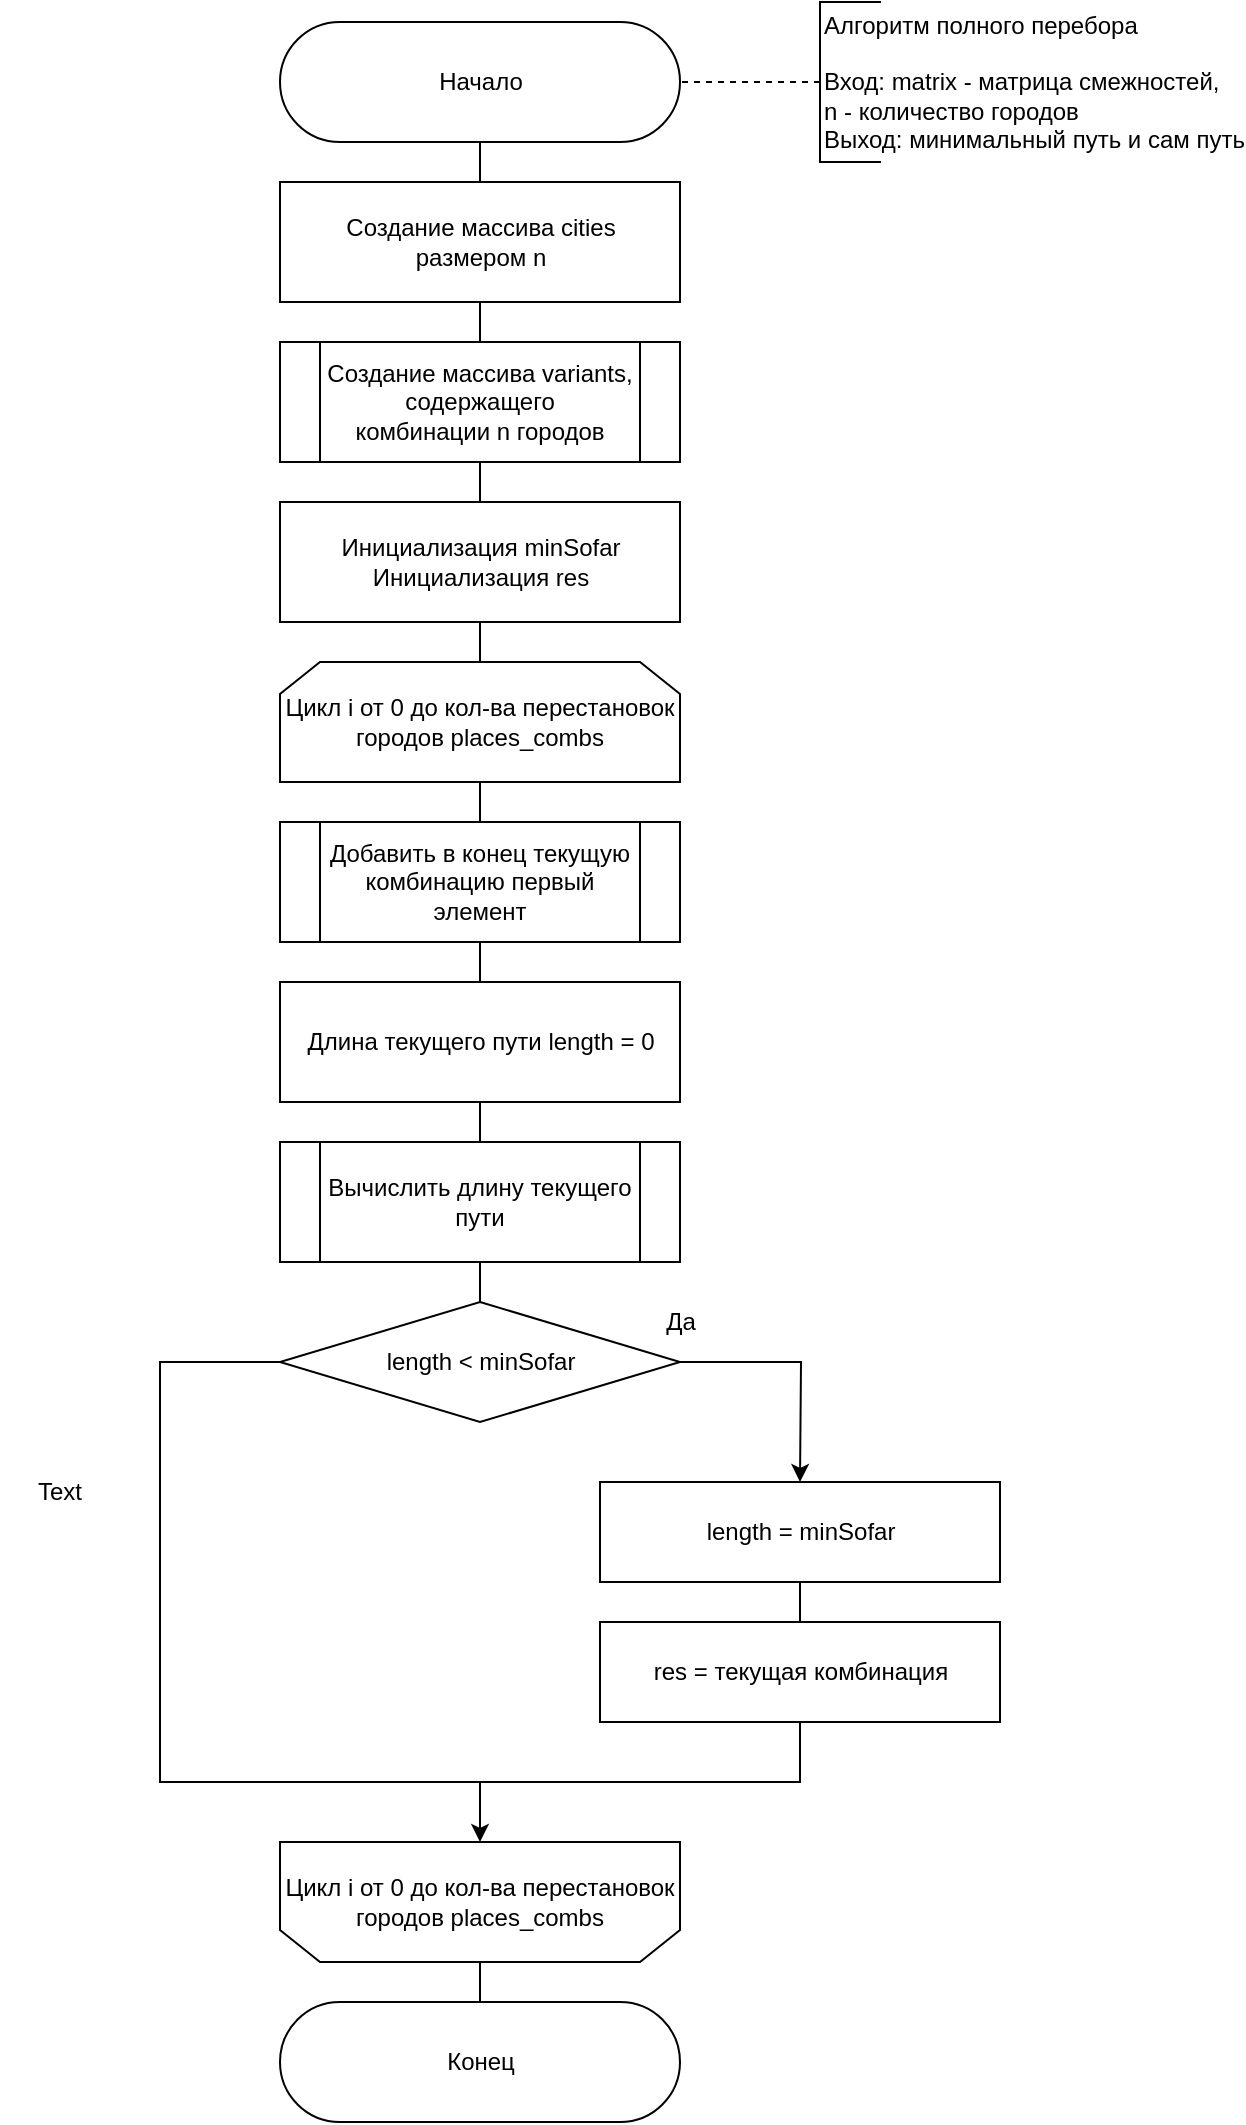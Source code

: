 <mxfile version="22.1.8" type="device" pages="2">
  <diagram name="bruteforce" id="dWVAhbw8Ktow--Sb1Syq">
    <mxGraphModel dx="1687" dy="929" grid="1" gridSize="10" guides="1" tooltips="1" connect="1" arrows="1" fold="1" page="1" pageScale="1" pageWidth="4681" pageHeight="3300" math="0" shadow="0">
      <root>
        <mxCell id="0" />
        <mxCell id="1" parent="0" />
        <mxCell id="keehLSgw95xtdEvzc8Qp-1" style="edgeStyle=none;html=1;exitX=0.5;exitY=0.5;exitDx=0;exitDy=30;exitPerimeter=0;entryX=0.5;entryY=0;entryDx=0;entryDy=0;endArrow=none;endFill=0;" parent="1" source="keehLSgw95xtdEvzc8Qp-2" target="keehLSgw95xtdEvzc8Qp-10" edge="1">
          <mxGeometry relative="1" as="geometry" />
        </mxCell>
        <mxCell id="keehLSgw95xtdEvzc8Qp-2" value="Начало" style="html=1;dashed=0;whitespace=wrap;shape=mxgraph.dfd.start" parent="1" vertex="1">
          <mxGeometry x="860" y="120" width="200" height="60" as="geometry" />
        </mxCell>
        <mxCell id="keehLSgw95xtdEvzc8Qp-3" value="" style="edgeStyle=orthogonalEdgeStyle;rounded=0;orthogonalLoop=1;jettySize=auto;html=1;endArrow=none;endFill=0;dashed=1;" parent="1" source="keehLSgw95xtdEvzc8Qp-4" target="keehLSgw95xtdEvzc8Qp-2" edge="1">
          <mxGeometry relative="1" as="geometry" />
        </mxCell>
        <mxCell id="keehLSgw95xtdEvzc8Qp-4" value="&lt;span style=&quot;font-family: &amp;quot;helvetica&amp;quot;&quot;&gt;Алгоритм полного перебора&lt;/span&gt;&lt;br style=&quot;font-family: &amp;quot;helvetica&amp;quot;&quot;&gt;&lt;br style=&quot;font-family: &amp;quot;helvetica&amp;quot;&quot;&gt;&lt;span style=&quot;font-family: &amp;quot;helvetica&amp;quot;&quot;&gt;Вход: matrix - матрица смежностей,&lt;br&gt;&lt;/span&gt;&lt;span style=&quot;background-color: initial; font-family: helvetica; text-align: center;&quot;&gt;n - количество городов&lt;/span&gt;&lt;span style=&quot;font-family: &amp;quot;helvetica&amp;quot;&quot;&gt;&lt;br&gt;&lt;/span&gt;&lt;span style=&quot;font-family: &amp;quot;helvetica&amp;quot;&quot;&gt;Выход: минимальный путь и сам путь&lt;/span&gt;" style="html=1;dashed=0;whitespace=wrap;shape=partialRectangle;right=0;align=left;" parent="1" vertex="1">
          <mxGeometry x="1130" y="110" width="30" height="80" as="geometry" />
        </mxCell>
        <mxCell id="keehLSgw95xtdEvzc8Qp-5" style="edgeStyle=none;html=1;exitX=0.5;exitY=1;exitDx=0;exitDy=0;entryX=0.5;entryY=0;entryDx=0;entryDy=0;endArrow=none;endFill=0;" parent="1" source="keehLSgw95xtdEvzc8Qp-6" target="keehLSgw95xtdEvzc8Qp-27" edge="1">
          <mxGeometry relative="1" as="geometry" />
        </mxCell>
        <mxCell id="keehLSgw95xtdEvzc8Qp-6" value="Цикл i от 0 до кол-ва перестановок городов places_combs" style="shape=loopLimit;whiteSpace=wrap;html=1;direction=east" parent="1" vertex="1">
          <mxGeometry x="860" y="440" width="200" height="60" as="geometry" />
        </mxCell>
        <mxCell id="keehLSgw95xtdEvzc8Qp-7" style="edgeStyle=orthogonalEdgeStyle;html=1;exitX=0.5;exitY=1;exitDx=0;exitDy=0;entryX=0.5;entryY=0;entryDx=0;entryDy=0;endArrow=none;endFill=0;rounded=0;" parent="1" source="keehLSgw95xtdEvzc8Qp-8" target="keehLSgw95xtdEvzc8Qp-22" edge="1">
          <mxGeometry relative="1" as="geometry" />
        </mxCell>
        <mxCell id="keehLSgw95xtdEvzc8Qp-8" value="Вычислить длину текущего&lt;br&gt;пути" style="shape=process;whiteSpace=wrap;html=1;backgroundOutline=1;" parent="1" vertex="1">
          <mxGeometry x="860" y="680" width="200" height="60" as="geometry" />
        </mxCell>
        <mxCell id="keehLSgw95xtdEvzc8Qp-9" style="edgeStyle=none;html=1;exitX=0.5;exitY=1;exitDx=0;exitDy=0;entryX=0.5;entryY=0;entryDx=0;entryDy=0;endArrow=none;endFill=0;" parent="1" source="keehLSgw95xtdEvzc8Qp-10" target="keehLSgw95xtdEvzc8Qp-15" edge="1">
          <mxGeometry relative="1" as="geometry" />
        </mxCell>
        <mxCell id="keehLSgw95xtdEvzc8Qp-10" value="Cоздание массива cities&lt;br&gt;размером n" style="html=1;dashed=0;whitespace=wrap;" parent="1" vertex="1">
          <mxGeometry x="860" y="200" width="200" height="60" as="geometry" />
        </mxCell>
        <mxCell id="keehLSgw95xtdEvzc8Qp-11" value="Цикл i от 0 до кол-ва перестановок городов places_combs" style="shape=loopLimit;whiteSpace=wrap;html=1;strokeWidth=1;direction=west;" parent="1" vertex="1">
          <mxGeometry x="860" y="1030" width="200" height="60" as="geometry" />
        </mxCell>
        <mxCell id="keehLSgw95xtdEvzc8Qp-12" style="edgeStyle=none;html=1;exitX=0.5;exitY=0;exitDx=0;exitDy=0;entryX=0.5;entryY=0.5;entryDx=0;entryDy=-30;entryPerimeter=0;endArrow=none;endFill=0;" parent="1" target="keehLSgw95xtdEvzc8Qp-13" edge="1">
          <mxGeometry relative="1" as="geometry">
            <mxPoint x="960" y="1090" as="sourcePoint" />
          </mxGeometry>
        </mxCell>
        <mxCell id="keehLSgw95xtdEvzc8Qp-13" value="Конец" style="html=1;dashed=0;whitespace=wrap;shape=mxgraph.dfd.start" parent="1" vertex="1">
          <mxGeometry x="860" y="1110" width="200" height="60" as="geometry" />
        </mxCell>
        <mxCell id="keehLSgw95xtdEvzc8Qp-14" style="edgeStyle=none;html=1;exitX=0.5;exitY=1;exitDx=0;exitDy=0;entryX=0.5;entryY=0;entryDx=0;entryDy=0;endArrow=none;endFill=0;" parent="1" source="keehLSgw95xtdEvzc8Qp-15" target="keehLSgw95xtdEvzc8Qp-17" edge="1">
          <mxGeometry relative="1" as="geometry" />
        </mxCell>
        <mxCell id="keehLSgw95xtdEvzc8Qp-15" value="Создание массива variants, содержащего&lt;br&gt;комбинации n городов" style="shape=process;whiteSpace=wrap;html=1;backgroundOutline=1;" parent="1" vertex="1">
          <mxGeometry x="860" y="280" width="200" height="60" as="geometry" />
        </mxCell>
        <mxCell id="keehLSgw95xtdEvzc8Qp-16" style="edgeStyle=none;html=1;exitX=0.5;exitY=1;exitDx=0;exitDy=0;endArrow=none;endFill=0;entryX=0.5;entryY=0;entryDx=0;entryDy=0;" parent="1" source="keehLSgw95xtdEvzc8Qp-17" target="keehLSgw95xtdEvzc8Qp-6" edge="1">
          <mxGeometry relative="1" as="geometry">
            <mxPoint x="960" y="430" as="targetPoint" />
          </mxGeometry>
        </mxCell>
        <mxCell id="keehLSgw95xtdEvzc8Qp-17" value="Инициализация minSofar&lt;br&gt;Инициализация res" style="html=1;dashed=0;whitespace=wrap;" parent="1" vertex="1">
          <mxGeometry x="860" y="360" width="200" height="60" as="geometry" />
        </mxCell>
        <mxCell id="keehLSgw95xtdEvzc8Qp-18" style="edgeStyle=none;html=1;exitX=0.5;exitY=1;exitDx=0;exitDy=0;entryX=0.5;entryY=0;entryDx=0;entryDy=0;endArrow=none;endFill=0;" parent="1" source="keehLSgw95xtdEvzc8Qp-19" target="keehLSgw95xtdEvzc8Qp-8" edge="1">
          <mxGeometry relative="1" as="geometry" />
        </mxCell>
        <mxCell id="keehLSgw95xtdEvzc8Qp-19" value="Длина текущего пути length = 0" style="html=1;dashed=0;whitespace=wrap;" parent="1" vertex="1">
          <mxGeometry x="860" y="600" width="200" height="60" as="geometry" />
        </mxCell>
        <mxCell id="keehLSgw95xtdEvzc8Qp-20" style="edgeStyle=orthogonalEdgeStyle;rounded=0;orthogonalLoop=1;jettySize=auto;html=1;exitX=1;exitY=0.5;exitDx=0;exitDy=0;endArrow=classic;endFill=1;" parent="1" source="keehLSgw95xtdEvzc8Qp-22" edge="1">
          <mxGeometry relative="1" as="geometry">
            <mxPoint x="1120" y="850" as="targetPoint" />
          </mxGeometry>
        </mxCell>
        <mxCell id="keehLSgw95xtdEvzc8Qp-21" style="edgeStyle=orthogonalEdgeStyle;html=1;exitX=0;exitY=0.5;exitDx=0;exitDy=0;endArrow=none;endFill=0;rounded=0;" parent="1" source="keehLSgw95xtdEvzc8Qp-22" edge="1">
          <mxGeometry relative="1" as="geometry">
            <mxPoint x="960" y="1000" as="targetPoint" />
            <Array as="points">
              <mxPoint x="800" y="790" />
              <mxPoint x="800" y="1000" />
              <mxPoint x="960" y="1000" />
            </Array>
            <mxPoint x="860" y="825" as="sourcePoint" />
          </mxGeometry>
        </mxCell>
        <mxCell id="keehLSgw95xtdEvzc8Qp-22" value="length &amp;lt; minSofar" style="shape=rhombus;html=1;dashed=0;whitespace=wrap;perimeter=rhombusPerimeter;" parent="1" vertex="1">
          <mxGeometry x="860" y="760" width="200" height="60" as="geometry" />
        </mxCell>
        <mxCell id="keehLSgw95xtdEvzc8Qp-23" value="Да" style="text;html=1;align=center;verticalAlign=middle;resizable=0;points=[];autosize=1;strokeColor=none;" parent="1" vertex="1">
          <mxGeometry x="1045" y="760" width="30" height="20" as="geometry" />
        </mxCell>
        <mxCell id="keehLSgw95xtdEvzc8Qp-25" value="length = minSofar" style="html=1;dashed=0;whitespace=wrap;" parent="1" vertex="1">
          <mxGeometry x="1020" y="850" width="200" height="50" as="geometry" />
        </mxCell>
        <mxCell id="keehLSgw95xtdEvzc8Qp-26" style="edgeStyle=none;html=1;exitX=0.5;exitY=1;exitDx=0;exitDy=0;entryX=0.5;entryY=0;entryDx=0;entryDy=0;endArrow=none;endFill=0;" parent="1" source="keehLSgw95xtdEvzc8Qp-27" target="keehLSgw95xtdEvzc8Qp-19" edge="1">
          <mxGeometry relative="1" as="geometry" />
        </mxCell>
        <mxCell id="keehLSgw95xtdEvzc8Qp-27" value="Добавить в конец текущую комбинацию первый элемент" style="shape=process;whiteSpace=wrap;html=1;backgroundOutline=1;" parent="1" vertex="1">
          <mxGeometry x="860" y="520" width="200" height="60" as="geometry" />
        </mxCell>
        <mxCell id="N7OEiD7nhvgZ5zOxsran-1" value="Text" style="text;html=1;strokeColor=none;fillColor=none;align=center;verticalAlign=middle;whiteSpace=wrap;rounded=0;" parent="1" vertex="1">
          <mxGeometry x="720" y="840" width="60" height="30" as="geometry" />
        </mxCell>
        <mxCell id="a2yfh1Q7YHuIKQ1KAEsy-4" style="edgeStyle=orthogonalEdgeStyle;rounded=0;orthogonalLoop=1;jettySize=auto;html=1;entryX=0.5;entryY=1;entryDx=0;entryDy=0;" edge="1" parent="1" source="a2yfh1Q7YHuIKQ1KAEsy-1" target="keehLSgw95xtdEvzc8Qp-11">
          <mxGeometry relative="1" as="geometry" />
        </mxCell>
        <mxCell id="a2yfh1Q7YHuIKQ1KAEsy-1" value="res = текущая комбинация" style="html=1;dashed=0;whitespace=wrap;" vertex="1" parent="1">
          <mxGeometry x="1020" y="920" width="200" height="50" as="geometry" />
        </mxCell>
        <mxCell id="a2yfh1Q7YHuIKQ1KAEsy-2" style="edgeStyle=none;html=1;entryX=0.5;entryY=0;entryDx=0;entryDy=0;endArrow=none;endFill=0;exitX=0.5;exitY=1;exitDx=0;exitDy=0;" edge="1" parent="1" source="keehLSgw95xtdEvzc8Qp-25" target="a2yfh1Q7YHuIKQ1KAEsy-1">
          <mxGeometry relative="1" as="geometry">
            <mxPoint x="970" y="670" as="sourcePoint" />
            <mxPoint x="970" y="690" as="targetPoint" />
          </mxGeometry>
        </mxCell>
      </root>
    </mxGraphModel>
  </diagram>
  <diagram id="Jv8GEi8svxbkKcqp9ki6" name="ant_algo">
    <mxGraphModel dx="989" dy="545" grid="1" gridSize="10" guides="1" tooltips="1" connect="1" arrows="1" fold="1" page="1" pageScale="1" pageWidth="4681" pageHeight="3300" math="0" shadow="0">
      <root>
        <mxCell id="0" />
        <mxCell id="1" parent="0" />
        <mxCell id="iFcpI_tYFPUfzuzNv4p5-1" style="edgeStyle=none;html=1;exitX=0.5;exitY=0.5;exitDx=0;exitDy=30;exitPerimeter=0;entryX=0.5;entryY=0;entryDx=0;entryDy=0;endArrow=none;endFill=0;" parent="1" source="iFcpI_tYFPUfzuzNv4p5-2" target="iFcpI_tYFPUfzuzNv4p5-6" edge="1">
          <mxGeometry relative="1" as="geometry" />
        </mxCell>
        <mxCell id="iFcpI_tYFPUfzuzNv4p5-2" value="Начало" style="html=1;dashed=0;whitespace=wrap;shape=mxgraph.dfd.start" parent="1" vertex="1">
          <mxGeometry x="860" y="120" width="200" height="60" as="geometry" />
        </mxCell>
        <mxCell id="iFcpI_tYFPUfzuzNv4p5-3" value="" style="edgeStyle=orthogonalEdgeStyle;rounded=0;orthogonalLoop=1;jettySize=auto;html=1;endArrow=none;endFill=0;dashed=1;" parent="1" source="iFcpI_tYFPUfzuzNv4p5-4" target="iFcpI_tYFPUfzuzNv4p5-2" edge="1">
          <mxGeometry relative="1" as="geometry" />
        </mxCell>
        <mxCell id="iFcpI_tYFPUfzuzNv4p5-4" value="Муравьиный алгоритм&lt;br&gt;&lt;br&gt;Вход: matrix - матрица смежностей&lt;br&gt;n - количество городов&lt;br&gt;коэф alpha, beta, evoparation_k, кол-во дней (days)&lt;br&gt;Выход: минимальный путь и сам путь" style="html=1;dashed=0;whitespace=wrap;shape=partialRectangle;right=0;align=left;" parent="1" vertex="1">
          <mxGeometry x="1130" y="105" width="30" height="90" as="geometry" />
        </mxCell>
        <mxCell id="iFcpI_tYFPUfzuzNv4p5-5" style="edgeStyle=none;html=1;exitX=0.5;exitY=1;exitDx=0;exitDy=0;entryX=0.5;entryY=0;entryDx=0;entryDy=0;endArrow=none;endFill=0;" parent="1" source="iFcpI_tYFPUfzuzNv4p5-6" edge="1">
          <mxGeometry relative="1" as="geometry">
            <mxPoint x="960" y="300" as="targetPoint" />
          </mxGeometry>
        </mxCell>
        <mxCell id="iFcpI_tYFPUfzuzNv4p5-6" value="Вычислить Q" style="shape=process;whiteSpace=wrap;html=1;backgroundOutline=1;" parent="1" vertex="1">
          <mxGeometry x="860" y="210" width="200" height="60" as="geometry" />
        </mxCell>
        <mxCell id="iFcpI_tYFPUfzuzNv4p5-9" style="edgeStyle=orthogonalEdgeStyle;html=1;exitX=0.5;exitY=1;exitDx=0;exitDy=0;entryX=0.5;entryY=0;entryDx=0;entryDy=0;endArrow=none;endFill=0;rounded=0;" parent="1" source="iFcpI_tYFPUfzuzNv4p5-10" target="iFcpI_tYFPUfzuzNv4p5-14" edge="1">
          <mxGeometry relative="1" as="geometry" />
        </mxCell>
        <mxCell id="iFcpI_tYFPUfzuzNv4p5-10" value="Инициализация minSofar&lt;br&gt;Инициализация res" style="html=1;dashed=0;whitespace=wrap;" parent="1" vertex="1">
          <mxGeometry x="860" y="300" width="200" height="60" as="geometry" />
        </mxCell>
        <mxCell id="iFcpI_tYFPUfzuzNv4p5-11" style="edgeStyle=orthogonalEdgeStyle;rounded=0;html=1;exitX=0.5;exitY=1;exitDx=0;exitDy=0;entryX=0.5;entryY=0;entryDx=0;entryDy=0;endArrow=none;endFill=0;" parent="1" source="iFcpI_tYFPUfzuzNv4p5-12" edge="1">
          <mxGeometry relative="1" as="geometry">
            <mxPoint x="960.0" y="570" as="targetPoint" />
          </mxGeometry>
        </mxCell>
        <mxCell id="iFcpI_tYFPUfzuzNv4p5-12" value="Вычислить матрицу видимости" style="shape=process;whiteSpace=wrap;html=1;backgroundOutline=1;" parent="1" vertex="1">
          <mxGeometry x="860" y="480" width="200" height="60" as="geometry" />
        </mxCell>
        <mxCell id="iFcpI_tYFPUfzuzNv4p5-13" style="edgeStyle=orthogonalEdgeStyle;rounded=0;html=1;exitX=0.5;exitY=1;exitDx=0;exitDy=0;entryX=0.5;entryY=0;entryDx=0;entryDy=0;endArrow=none;endFill=0;" parent="1" source="iFcpI_tYFPUfzuzNv4p5-14" target="iFcpI_tYFPUfzuzNv4p5-12" edge="1">
          <mxGeometry relative="1" as="geometry" />
        </mxCell>
        <mxCell id="iFcpI_tYFPUfzuzNv4p5-14" value="Вычислить матрицу феромонов" style="shape=process;whiteSpace=wrap;html=1;backgroundOutline=1;" parent="1" vertex="1">
          <mxGeometry x="860" y="390" width="200" height="60" as="geometry" />
        </mxCell>
        <mxCell id="iFcpI_tYFPUfzuzNv4p5-21" style="edgeStyle=orthogonalEdgeStyle;rounded=0;html=1;exitX=0.5;exitY=1;exitDx=0;exitDy=0;endArrow=none;endFill=0;" parent="1" source="iFcpI_tYFPUfzuzNv4p5-22" edge="1">
          <mxGeometry relative="1" as="geometry">
            <mxPoint x="960" y="660" as="targetPoint" />
          </mxGeometry>
        </mxCell>
        <mxCell id="iFcpI_tYFPUfzuzNv4p5-22" value="Цикл day от 0 до days" style="shape=loopLimit;whiteSpace=wrap;html=1;direction=east" parent="1" vertex="1">
          <mxGeometry x="860" y="570" width="200" height="60" as="geometry" />
        </mxCell>
        <mxCell id="iFcpI_tYFPUfzuzNv4p5-25" style="edgeStyle=orthogonalEdgeStyle;rounded=0;html=1;exitX=0.5;exitY=1;exitDx=0;exitDy=0;entryX=0.5;entryY=0;entryDx=0;entryDy=0;endArrow=none;endFill=0;" parent="1" source="iFcpI_tYFPUfzuzNv4p5-26" target="iFcpI_tYFPUfzuzNv4p5-28" edge="1">
          <mxGeometry relative="1" as="geometry" />
        </mxCell>
        <mxCell id="iFcpI_tYFPUfzuzNv4p5-26" value="Инициализация массив посещенных городов visited&amp;nbsp;&lt;br&gt;для каждого муравья" style="shape=process;whiteSpace=wrap;html=1;backgroundOutline=1;" parent="1" vertex="1">
          <mxGeometry x="860" y="660" width="200" height="60" as="geometry" />
        </mxCell>
        <mxCell id="iFcpI_tYFPUfzuzNv4p5-28" value="Цикл ant от 0 до n - 1" style="shape=loopLimit;whiteSpace=wrap;html=1;direction=east" parent="1" vertex="1">
          <mxGeometry x="860" y="750" width="200" height="60" as="geometry" />
        </mxCell>
        <mxCell id="iFcpI_tYFPUfzuzNv4p5-29" value="A" style="shape=ellipse;html=1;dashed=0;whitespace=wrap;aspect=fixed;perimeter=ellipsePerimeter;" parent="1" vertex="1">
          <mxGeometry x="935" y="1030" width="50" height="50" as="geometry" />
        </mxCell>
        <mxCell id="RKqT249eGkNqRkpZBRb--2" style="edgeStyle=orthogonalEdgeStyle;rounded=0;html=1;exitX=0.5;exitY=1;exitDx=0;exitDy=0;endArrow=none;endFill=0;" parent="1" source="RKqT249eGkNqRkpZBRb--3" edge="1">
          <mxGeometry relative="1" as="geometry">
            <mxPoint x="960" y="940" as="targetPoint" />
          </mxGeometry>
        </mxCell>
        <mxCell id="RKqT249eGkNqRkpZBRb--3" value="Цикл пока массив visited не заполнен&amp;nbsp;" style="shape=loopLimit;whiteSpace=wrap;html=1;direction=east" parent="1" vertex="1">
          <mxGeometry x="860" y="850" width="200" height="60" as="geometry" />
        </mxCell>
        <mxCell id="RKqT249eGkNqRkpZBRb--5" value="Массив вероятностей перехода из текущего города в непосещенный&lt;br&gt;pk" style="shape=process;whiteSpace=wrap;html=1;backgroundOutline=1;" parent="1" vertex="1">
          <mxGeometry x="860" y="940" width="200" height="60" as="geometry" />
        </mxCell>
        <mxCell id="RKqT249eGkNqRkpZBRb--8" style="edgeStyle=orthogonalEdgeStyle;rounded=0;html=1;exitX=0.5;exitY=1;exitDx=0;exitDy=0;entryX=0.5;entryY=0;entryDx=0;entryDy=0;endArrow=none;endFill=0;" parent="1" source="RKqT249eGkNqRkpZBRb--9" target="RKqT249eGkNqRkpZBRb--11" edge="1">
          <mxGeometry relative="1" as="geometry" />
        </mxCell>
        <mxCell id="RKqT249eGkNqRkpZBRb--9" value="nextCity =&amp;nbsp;&lt;span style=&quot;text-align: left&quot;&gt;getNextCity(pk)&lt;/span&gt;&amp;nbsp;" style="shape=process;whiteSpace=wrap;html=1;backgroundOutline=1;" parent="1" vertex="1">
          <mxGeometry x="1659.91" y="175" width="200" height="60" as="geometry" />
        </mxCell>
        <mxCell id="RKqT249eGkNqRkpZBRb--10" style="edgeStyle=orthogonalEdgeStyle;rounded=0;html=1;exitX=0.5;exitY=1;exitDx=0;exitDy=0;entryX=0.5;entryY=1;entryDx=0;entryDy=0;endArrow=none;endFill=0;" parent="1" source="RKqT249eGkNqRkpZBRb--11" target="RKqT249eGkNqRkpZBRb--13" edge="1">
          <mxGeometry relative="1" as="geometry" />
        </mxCell>
        <mxCell id="RKqT249eGkNqRkpZBRb--11" value="Добавить выбранный город&lt;br&gt;в массив visited&lt;br&gt;для текущего муравья" style="html=1;dashed=0;whitespace=wrap;" parent="1" vertex="1">
          <mxGeometry x="1659.91" y="265" width="200" height="60" as="geometry" />
        </mxCell>
        <mxCell id="RKqT249eGkNqRkpZBRb--12" style="edgeStyle=orthogonalEdgeStyle;rounded=0;html=1;exitX=0.5;exitY=0;exitDx=0;exitDy=0;entryX=0.5;entryY=0;entryDx=0;entryDy=0;endArrow=none;endFill=0;" parent="1" source="RKqT249eGkNqRkpZBRb--13" target="RKqT249eGkNqRkpZBRb--17" edge="1">
          <mxGeometry relative="1" as="geometry" />
        </mxCell>
        <mxCell id="RKqT249eGkNqRkpZBRb--13" value="Цикл пока массив visited не заполнен&amp;nbsp;" style="shape=loopLimit;whiteSpace=wrap;html=1;strokeWidth=1;direction=west;" parent="1" vertex="1">
          <mxGeometry x="1659.91" y="355" width="200" height="60" as="geometry" />
        </mxCell>
        <mxCell id="RKqT249eGkNqRkpZBRb--16" style="edgeStyle=orthogonalEdgeStyle;rounded=0;html=1;exitX=0.5;exitY=1;exitDx=0;exitDy=0;entryX=0.5;entryY=0;entryDx=0;entryDy=0;endArrow=none;endFill=0;" parent="1" source="RKqT249eGkNqRkpZBRb--17" target="RKqT249eGkNqRkpZBRb--19" edge="1">
          <mxGeometry relative="1" as="geometry" />
        </mxCell>
        <mxCell id="RKqT249eGkNqRkpZBRb--17" value="Добавить первый город из массива&lt;br&gt;посещенных городов в маршрут&lt;br&gt;visited" style="html=1;dashed=0;whitespace=wrap;" parent="1" vertex="1">
          <mxGeometry x="1659.91" y="445" width="200" height="60" as="geometry" />
        </mxCell>
        <mxCell id="RKqT249eGkNqRkpZBRb--18" style="edgeStyle=orthogonalEdgeStyle;rounded=0;html=1;exitX=0.5;exitY=1;exitDx=0;exitDy=0;entryX=0.5;entryY=0;entryDx=0;entryDy=0;endArrow=none;endFill=0;" parent="1" source="RKqT249eGkNqRkpZBRb--19" target="RKqT249eGkNqRkpZBRb--25" edge="1">
          <mxGeometry relative="1" as="geometry" />
        </mxCell>
        <mxCell id="RKqT249eGkNqRkpZBRb--19" value="currLen = getDistance(matrix, visited[i])" style="shape=process;whiteSpace=wrap;html=1;backgroundOutline=1;" parent="1" vertex="1">
          <mxGeometry x="1659.91" y="535" width="200" height="60" as="geometry" />
        </mxCell>
        <mxCell id="RKqT249eGkNqRkpZBRb--20" style="edgeStyle=orthogonalEdgeStyle;rounded=0;html=1;exitX=0.5;exitY=0;exitDx=0;exitDy=0;entryX=0.5;entryY=0;entryDx=0;entryDy=0;endArrow=none;endFill=0;" parent="1" source="RKqT249eGkNqRkpZBRb--21" target="RKqT249eGkNqRkpZBRb--30" edge="1">
          <mxGeometry relative="1" as="geometry" />
        </mxCell>
        <mxCell id="RKqT249eGkNqRkpZBRb--21" value="Цикл ant от 0 до n - 1" style="shape=loopLimit;whiteSpace=wrap;html=1;strokeWidth=1;direction=west;" parent="1" vertex="1">
          <mxGeometry x="1659.91" y="895" width="200" height="60" as="geometry" />
        </mxCell>
        <mxCell id="RKqT249eGkNqRkpZBRb--22" value="Конец" style="html=1;dashed=0;whitespace=wrap;shape=mxgraph.dfd.start" parent="1" vertex="1">
          <mxGeometry x="1659.91" y="1165" width="200" height="60" as="geometry" />
        </mxCell>
        <mxCell id="RKqT249eGkNqRkpZBRb--23" style="edgeStyle=orthogonalEdgeStyle;rounded=0;orthogonalLoop=1;jettySize=auto;html=1;exitX=1;exitY=0.5;exitDx=0;exitDy=0;endArrow=classic;endFill=1;" parent="1" source="RKqT249eGkNqRkpZBRb--25" edge="1">
          <mxGeometry relative="1" as="geometry">
            <mxPoint x="1919.91" y="715" as="targetPoint" />
          </mxGeometry>
        </mxCell>
        <mxCell id="RKqT249eGkNqRkpZBRb--24" style="edgeStyle=orthogonalEdgeStyle;html=1;exitX=0;exitY=0.5;exitDx=0;exitDy=0;endArrow=none;endFill=0;rounded=0;" parent="1" source="RKqT249eGkNqRkpZBRb--25" edge="1">
          <mxGeometry relative="1" as="geometry">
            <mxPoint x="1760" y="860" as="targetPoint" />
            <Array as="points">
              <mxPoint x="1600" y="655" />
              <mxPoint x="1600" y="860" />
              <mxPoint x="1760" y="860" />
            </Array>
          </mxGeometry>
        </mxCell>
        <mxCell id="RKqT249eGkNqRkpZBRb--25" value="currLen &amp;lt; minSofar" style="shape=rhombus;html=1;dashed=0;whitespace=wrap;perimeter=rhombusPerimeter;" parent="1" vertex="1">
          <mxGeometry x="1659.91" y="625" width="200" height="60" as="geometry" />
        </mxCell>
        <mxCell id="RKqT249eGkNqRkpZBRb--26" value="Да" style="text;html=1;align=center;verticalAlign=middle;resizable=0;points=[];autosize=1;strokeColor=none;" parent="1" vertex="1">
          <mxGeometry x="1870" y="630" width="30" height="20" as="geometry" />
        </mxCell>
        <mxCell id="RKqT249eGkNqRkpZBRb--28" value="minSofar = currLen" style="html=1;dashed=0;whitespace=wrap;" parent="1" vertex="1">
          <mxGeometry x="1819.91" y="715" width="200" height="45" as="geometry" />
        </mxCell>
        <mxCell id="RKqT249eGkNqRkpZBRb--29" style="edgeStyle=orthogonalEdgeStyle;rounded=0;html=1;exitX=0.5;exitY=1;exitDx=0;exitDy=0;entryX=0.5;entryY=1;entryDx=0;entryDy=0;endArrow=none;endFill=0;" parent="1" source="RKqT249eGkNqRkpZBRb--30" target="RKqT249eGkNqRkpZBRb--32" edge="1">
          <mxGeometry relative="1" as="geometry" />
        </mxCell>
        <mxCell id="RKqT249eGkNqRkpZBRb--30" value="Обновить матрицу феромонов" style="shape=process;whiteSpace=wrap;html=1;backgroundOutline=1;" parent="1" vertex="1">
          <mxGeometry x="1659.91" y="985" width="200" height="60" as="geometry" />
        </mxCell>
        <mxCell id="RKqT249eGkNqRkpZBRb--31" style="edgeStyle=orthogonalEdgeStyle;rounded=0;html=1;exitX=0.5;exitY=0;exitDx=0;exitDy=0;endArrow=none;endFill=0;entryX=0.5;entryY=0.5;entryDx=0;entryDy=-30;entryPerimeter=0;" parent="1" source="RKqT249eGkNqRkpZBRb--32" target="RKqT249eGkNqRkpZBRb--22" edge="1">
          <mxGeometry relative="1" as="geometry">
            <mxPoint x="1759.91" y="1155" as="targetPoint" />
          </mxGeometry>
        </mxCell>
        <mxCell id="RKqT249eGkNqRkpZBRb--32" value="Цикл day от 0 до days" style="shape=loopLimit;whiteSpace=wrap;html=1;strokeWidth=1;direction=west;" parent="1" vertex="1">
          <mxGeometry x="1659.91" y="1075" width="200" height="60" as="geometry" />
        </mxCell>
        <mxCell id="RKqT249eGkNqRkpZBRb--37" value="A" style="shape=ellipse;html=1;dashed=0;whitespace=wrap;aspect=fixed;perimeter=ellipsePerimeter;" parent="1" vertex="1">
          <mxGeometry x="1734.91" y="90" width="50" height="50" as="geometry" />
        </mxCell>
        <mxCell id="RKqT249eGkNqRkpZBRb--41" value="" style="endArrow=none;html=1;rounded=0;entryX=0.5;entryY=1;entryDx=0;entryDy=0;exitX=0.5;exitY=0;exitDx=0;exitDy=0;" parent="1" source="RKqT249eGkNqRkpZBRb--3" target="iFcpI_tYFPUfzuzNv4p5-28" edge="1">
          <mxGeometry width="50" height="50" relative="1" as="geometry">
            <mxPoint x="1070" y="920" as="sourcePoint" />
            <mxPoint x="1120" y="870" as="targetPoint" />
          </mxGeometry>
        </mxCell>
        <mxCell id="RKqT249eGkNqRkpZBRb--42" value="" style="endArrow=none;html=1;rounded=0;exitX=0.5;exitY=0;exitDx=0;exitDy=0;entryX=0.5;entryY=1;entryDx=0;entryDy=0;" parent="1" source="iFcpI_tYFPUfzuzNv4p5-29" target="RKqT249eGkNqRkpZBRb--5" edge="1">
          <mxGeometry width="50" height="50" relative="1" as="geometry">
            <mxPoint x="1070" y="1000" as="sourcePoint" />
            <mxPoint x="1120" y="950" as="targetPoint" />
          </mxGeometry>
        </mxCell>
        <mxCell id="RKqT249eGkNqRkpZBRb--43" value="" style="endArrow=none;html=1;rounded=0;entryX=0.5;entryY=1;entryDx=0;entryDy=0;exitX=0.5;exitY=0;exitDx=0;exitDy=0;" parent="1" source="RKqT249eGkNqRkpZBRb--9" target="RKqT249eGkNqRkpZBRb--37" edge="1">
          <mxGeometry width="50" height="50" relative="1" as="geometry">
            <mxPoint x="1709.91" y="200" as="sourcePoint" />
            <mxPoint x="1759.91" y="150" as="targetPoint" />
          </mxGeometry>
        </mxCell>
        <mxCell id="Ybnsobw8ayvwpC3PerC5-1" value="Text" style="text;html=1;align=center;verticalAlign=middle;resizable=0;points=[];autosize=1;strokeColor=none;fillColor=none;" parent="1" vertex="1">
          <mxGeometry x="735" y="558" width="50" height="30" as="geometry" />
        </mxCell>
        <mxCell id="Ybnsobw8ayvwpC3PerC5-2" value="Text" style="text;html=1;align=center;verticalAlign=middle;resizable=0;points=[];autosize=1;strokeColor=none;fillColor=none;" parent="1" vertex="1">
          <mxGeometry x="2115" y="518" width="50" height="30" as="geometry" />
        </mxCell>
        <mxCell id="rz8yQN7jbpydY1sLmzb4-4" style="edgeStyle=orthogonalEdgeStyle;rounded=0;orthogonalLoop=1;jettySize=auto;html=1;entryX=0.5;entryY=1;entryDx=0;entryDy=0;" edge="1" parent="1" source="rz8yQN7jbpydY1sLmzb4-1" target="RKqT249eGkNqRkpZBRb--21">
          <mxGeometry relative="1" as="geometry" />
        </mxCell>
        <mxCell id="rz8yQN7jbpydY1sLmzb4-1" value="res=&amp;nbsp; visited[i]" style="html=1;dashed=0;whitespace=wrap;" vertex="1" parent="1">
          <mxGeometry x="1819.91" y="780" width="200" height="45" as="geometry" />
        </mxCell>
        <mxCell id="rz8yQN7jbpydY1sLmzb4-3" style="edgeStyle=orthogonalEdgeStyle;rounded=0;html=1;exitX=0.5;exitY=1;exitDx=0;exitDy=0;entryX=0.5;entryY=0;entryDx=0;entryDy=0;endArrow=none;endFill=0;" edge="1" parent="1" source="RKqT249eGkNqRkpZBRb--28" target="rz8yQN7jbpydY1sLmzb4-1">
          <mxGeometry relative="1" as="geometry">
            <mxPoint x="1930" y="765" as="sourcePoint" />
            <mxPoint x="1930" y="795" as="targetPoint" />
          </mxGeometry>
        </mxCell>
      </root>
    </mxGraphModel>
  </diagram>
</mxfile>

